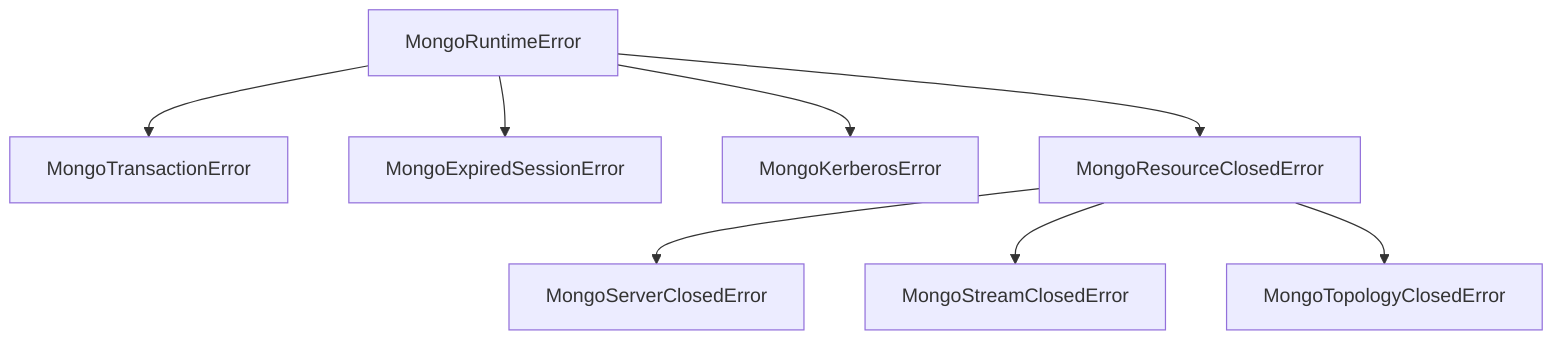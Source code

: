 graph TD
  MongoRuntimeError --> MongoTransactionError
  MongoRuntimeError --> MongoExpiredSessionError
  MongoRuntimeError --> MongoKerberosError
  MongoRuntimeError --> MongoResourceClosedError

  MongoResourceClosedError --> MongoServerClosedError
  MongoResourceClosedError --> MongoStreamClosedError
  MongoResourceClosedError --> MongoTopologyClosedError